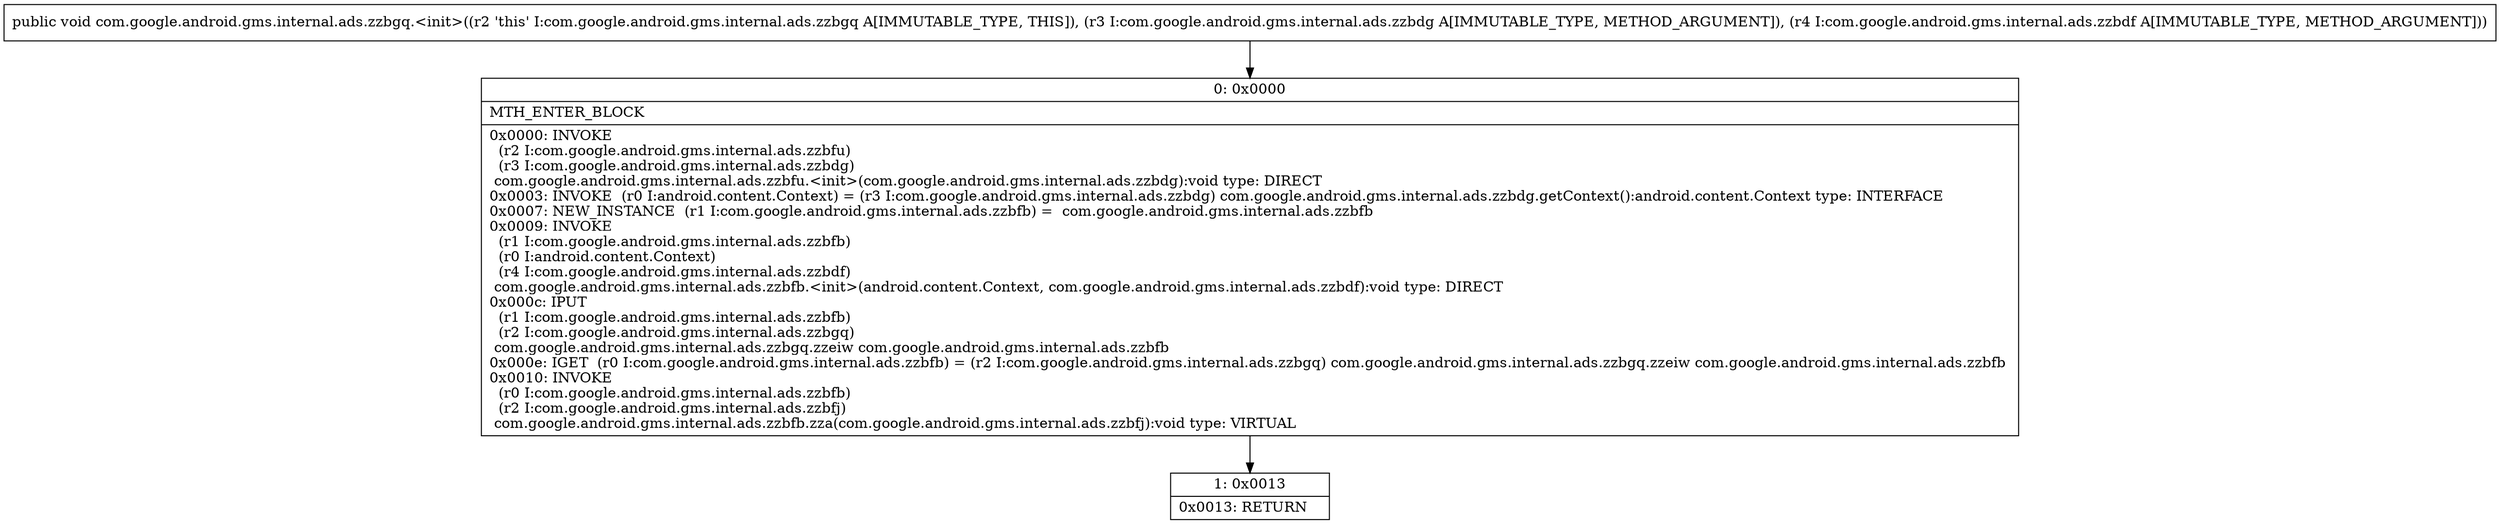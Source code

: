 digraph "CFG forcom.google.android.gms.internal.ads.zzbgq.\<init\>(Lcom\/google\/android\/gms\/internal\/ads\/zzbdg;Lcom\/google\/android\/gms\/internal\/ads\/zzbdf;)V" {
Node_0 [shape=record,label="{0\:\ 0x0000|MTH_ENTER_BLOCK\l|0x0000: INVOKE  \l  (r2 I:com.google.android.gms.internal.ads.zzbfu)\l  (r3 I:com.google.android.gms.internal.ads.zzbdg)\l com.google.android.gms.internal.ads.zzbfu.\<init\>(com.google.android.gms.internal.ads.zzbdg):void type: DIRECT \l0x0003: INVOKE  (r0 I:android.content.Context) = (r3 I:com.google.android.gms.internal.ads.zzbdg) com.google.android.gms.internal.ads.zzbdg.getContext():android.content.Context type: INTERFACE \l0x0007: NEW_INSTANCE  (r1 I:com.google.android.gms.internal.ads.zzbfb) =  com.google.android.gms.internal.ads.zzbfb \l0x0009: INVOKE  \l  (r1 I:com.google.android.gms.internal.ads.zzbfb)\l  (r0 I:android.content.Context)\l  (r4 I:com.google.android.gms.internal.ads.zzbdf)\l com.google.android.gms.internal.ads.zzbfb.\<init\>(android.content.Context, com.google.android.gms.internal.ads.zzbdf):void type: DIRECT \l0x000c: IPUT  \l  (r1 I:com.google.android.gms.internal.ads.zzbfb)\l  (r2 I:com.google.android.gms.internal.ads.zzbgq)\l com.google.android.gms.internal.ads.zzbgq.zzeiw com.google.android.gms.internal.ads.zzbfb \l0x000e: IGET  (r0 I:com.google.android.gms.internal.ads.zzbfb) = (r2 I:com.google.android.gms.internal.ads.zzbgq) com.google.android.gms.internal.ads.zzbgq.zzeiw com.google.android.gms.internal.ads.zzbfb \l0x0010: INVOKE  \l  (r0 I:com.google.android.gms.internal.ads.zzbfb)\l  (r2 I:com.google.android.gms.internal.ads.zzbfj)\l com.google.android.gms.internal.ads.zzbfb.zza(com.google.android.gms.internal.ads.zzbfj):void type: VIRTUAL \l}"];
Node_1 [shape=record,label="{1\:\ 0x0013|0x0013: RETURN   \l}"];
MethodNode[shape=record,label="{public void com.google.android.gms.internal.ads.zzbgq.\<init\>((r2 'this' I:com.google.android.gms.internal.ads.zzbgq A[IMMUTABLE_TYPE, THIS]), (r3 I:com.google.android.gms.internal.ads.zzbdg A[IMMUTABLE_TYPE, METHOD_ARGUMENT]), (r4 I:com.google.android.gms.internal.ads.zzbdf A[IMMUTABLE_TYPE, METHOD_ARGUMENT])) }"];
MethodNode -> Node_0;
Node_0 -> Node_1;
}

